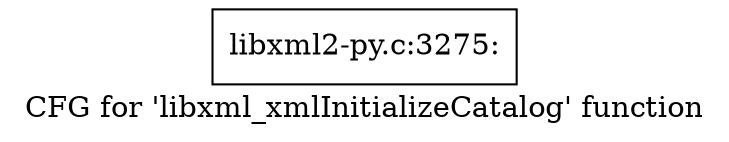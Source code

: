 digraph "CFG for 'libxml_xmlInitializeCatalog' function" {
	label="CFG for 'libxml_xmlInitializeCatalog' function";

	Node0x3d49060 [shape=record,label="{libxml2-py.c:3275:}"];
}
